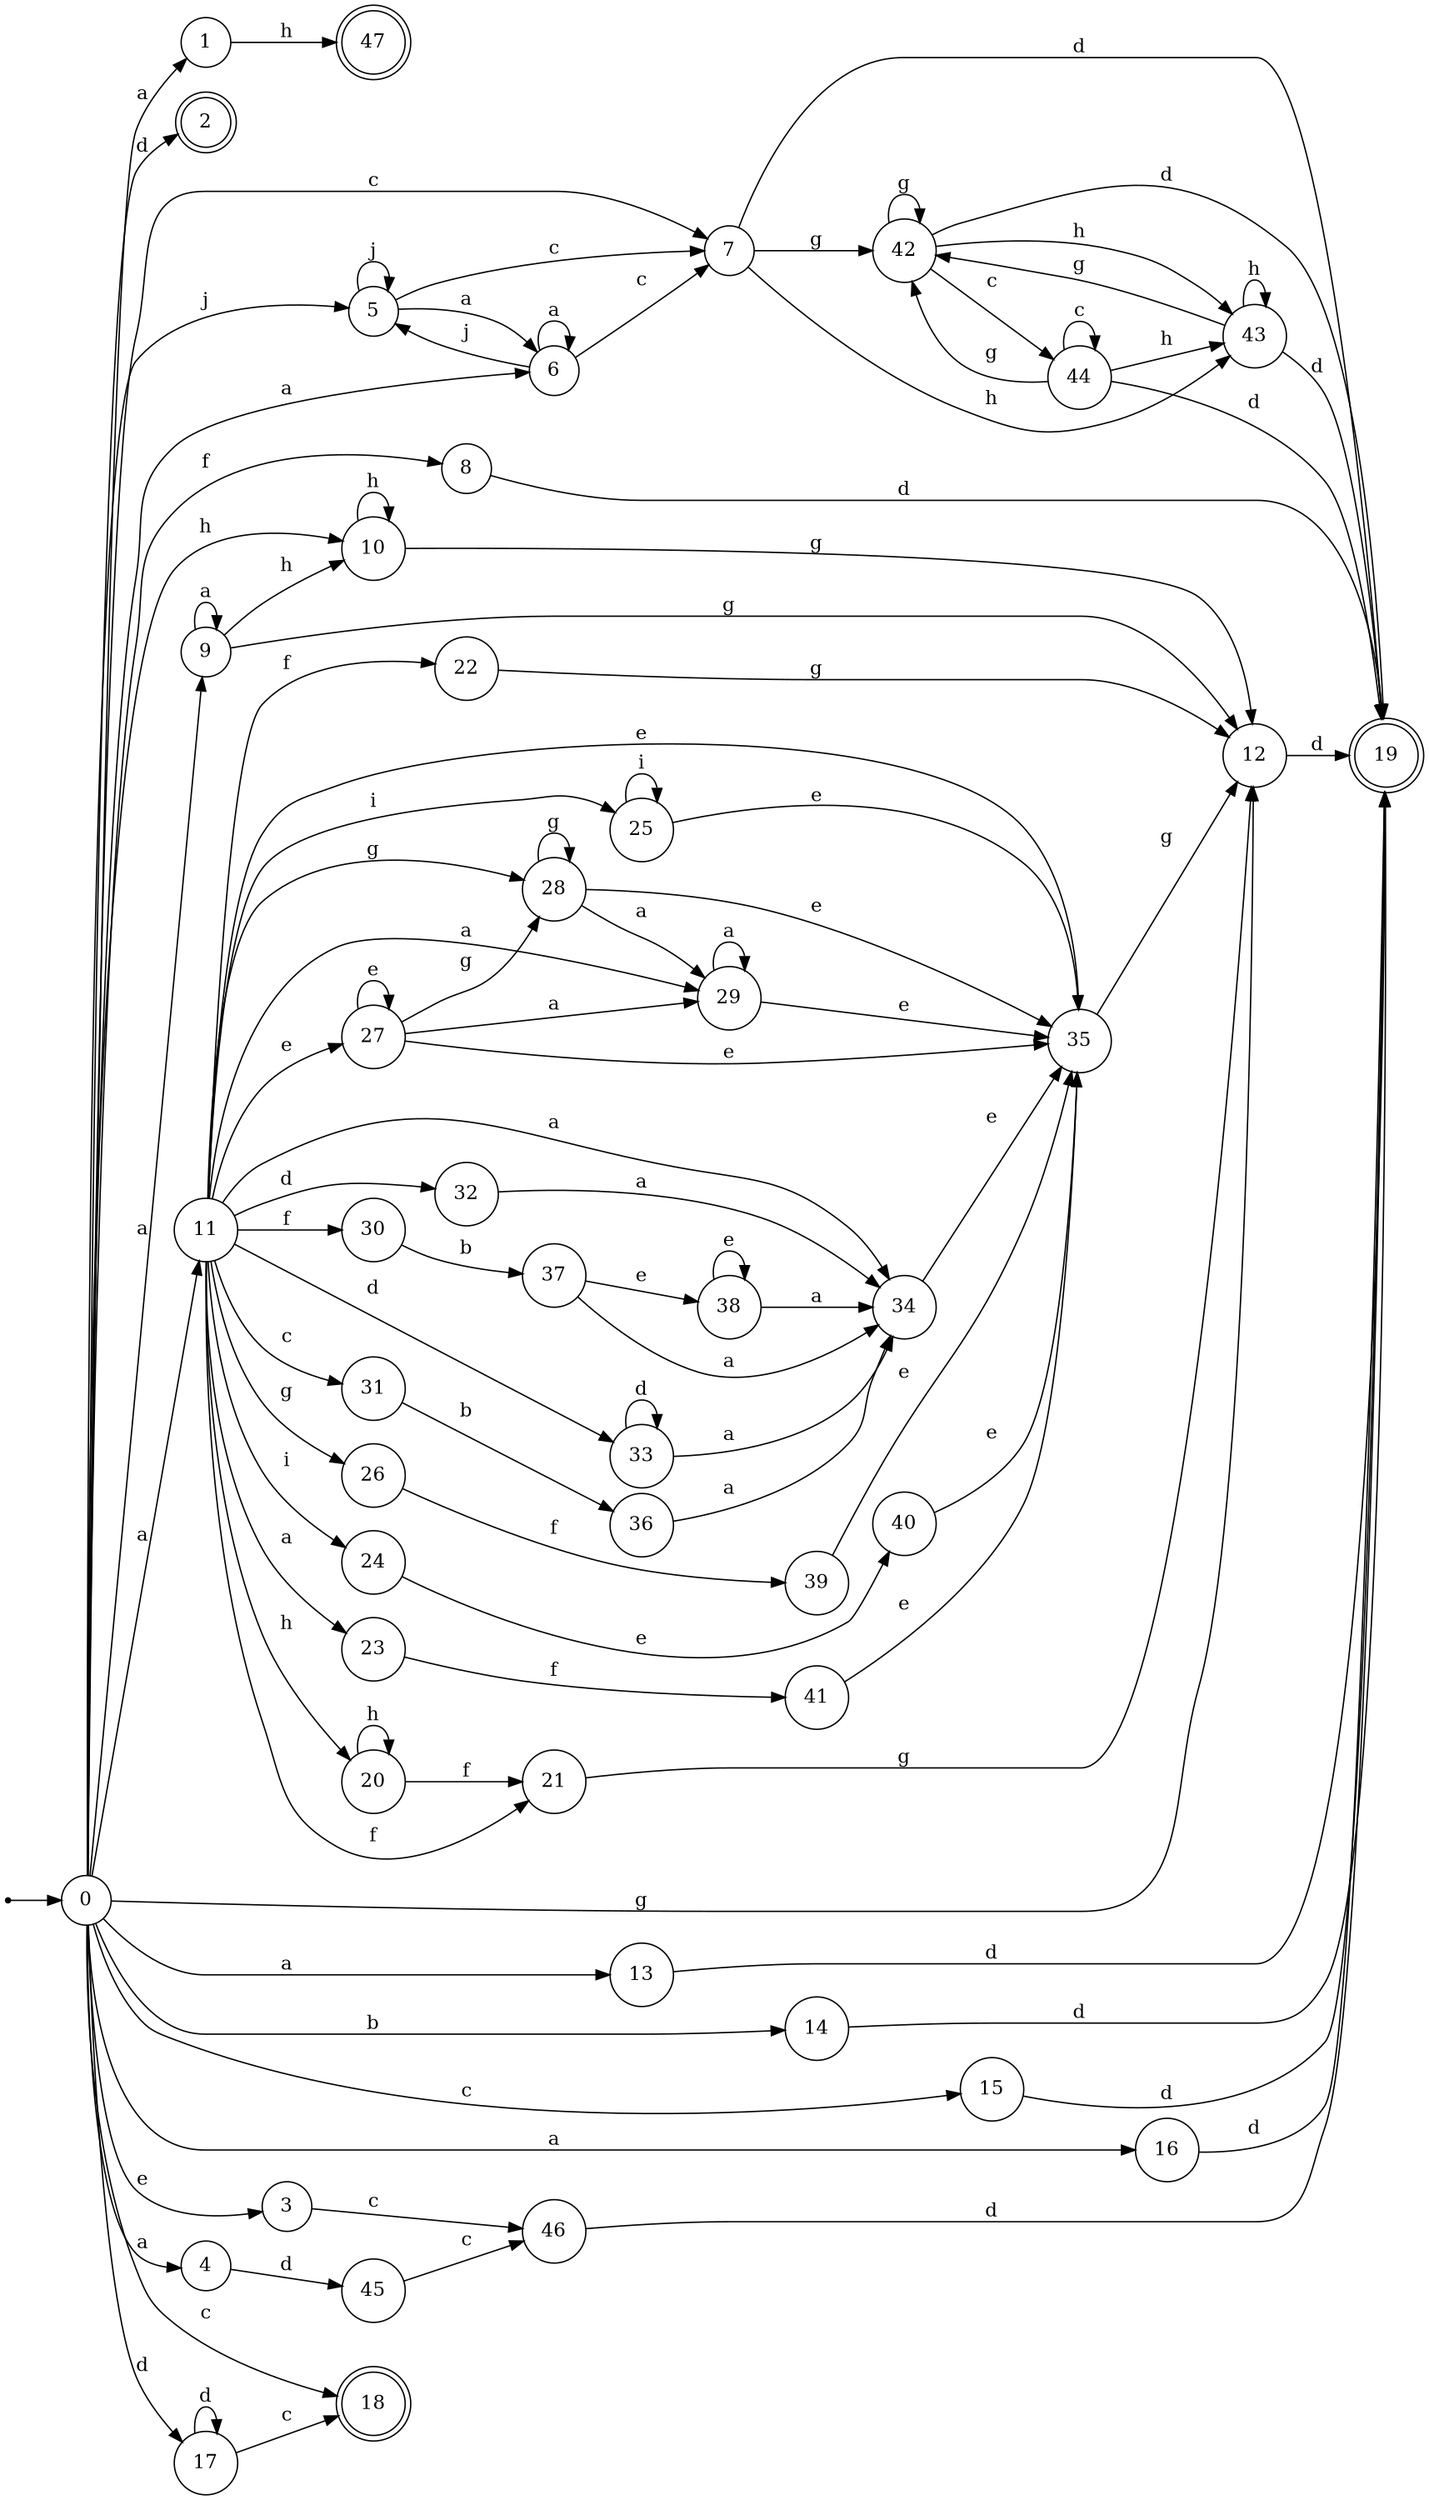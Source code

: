 digraph finite_state_machine {
rankdir=LR;
size="20,20";
node [shape = point]; "dummy0"
node [shape = circle]; "0";
"dummy0" -> "0";
node [shape = circle]; "1";
node [shape = doublecircle]; "2";node [shape = circle]; "3";
node [shape = circle]; "4";
node [shape = circle]; "5";
node [shape = circle]; "6";
node [shape = circle]; "7";
node [shape = circle]; "8";
node [shape = circle]; "9";
node [shape = circle]; "10";
node [shape = circle]; "11";
node [shape = circle]; "12";
node [shape = circle]; "13";
node [shape = circle]; "14";
node [shape = circle]; "15";
node [shape = circle]; "16";
node [shape = circle]; "17";
node [shape = doublecircle]; "18";node [shape = doublecircle]; "19";node [shape = circle]; "20";
node [shape = circle]; "21";
node [shape = circle]; "22";
node [shape = circle]; "23";
node [shape = circle]; "24";
node [shape = circle]; "25";
node [shape = circle]; "26";
node [shape = circle]; "27";
node [shape = circle]; "28";
node [shape = circle]; "29";
node [shape = circle]; "30";
node [shape = circle]; "31";
node [shape = circle]; "32";
node [shape = circle]; "33";
node [shape = circle]; "34";
node [shape = circle]; "35";
node [shape = circle]; "36";
node [shape = circle]; "37";
node [shape = circle]; "38";
node [shape = circle]; "39";
node [shape = circle]; "40";
node [shape = circle]; "41";
node [shape = circle]; "42";
node [shape = circle]; "43";
node [shape = circle]; "44";
node [shape = circle]; "45";
node [shape = circle]; "46";
node [shape = doublecircle]; "47";"0" -> "16" [label = "a"];
 "0" -> "1" [label = "a"];
 "0" -> "4" [label = "a"];
 "0" -> "6" [label = "a"];
 "0" -> "9" [label = "a"];
 "0" -> "11" [label = "a"];
 "0" -> "13" [label = "a"];
 "0" -> "17" [label = "d"];
 "0" -> "2" [label = "d"];
 "0" -> "3" [label = "e"];
 "0" -> "5" [label = "j"];
 "0" -> "18" [label = "c"];
 "0" -> "15" [label = "c"];
 "0" -> "7" [label = "c"];
 "0" -> "8" [label = "f"];
 "0" -> "10" [label = "h"];
 "0" -> "12" [label = "g"];
 "0" -> "14" [label = "b"];
 "17" -> "17" [label = "d"];
 "17" -> "18" [label = "c"];
 "16" -> "19" [label = "d"];
 "15" -> "19" [label = "d"];
 "14" -> "19" [label = "d"];
 "13" -> "19" [label = "d"];
 "12" -> "19" [label = "d"];
 "11" -> "20" [label = "h"];
 "11" -> "21" [label = "f"];
 "11" -> "22" [label = "f"];
 "11" -> "30" [label = "f"];
 "11" -> "34" [label = "a"];
 "11" -> "29" [label = "a"];
 "11" -> "23" [label = "a"];
 "11" -> "24" [label = "i"];
 "11" -> "25" [label = "i"];
 "11" -> "26" [label = "g"];
 "11" -> "28" [label = "g"];
 "11" -> "35" [label = "e"];
 "11" -> "27" [label = "e"];
 "11" -> "31" [label = "c"];
 "11" -> "32" [label = "d"];
 "11" -> "33" [label = "d"];
 "35" -> "12" [label = "g"];
 "34" -> "35" [label = "e"];
 "33" -> "33" [label = "d"];
 "33" -> "34" [label = "a"];
 "32" -> "34" [label = "a"];
 "31" -> "36" [label = "b"];
 "36" -> "34" [label = "a"];
 "30" -> "37" [label = "b"];
 "37" -> "38" [label = "e"];
 "37" -> "34" [label = "a"];
 "38" -> "38" [label = "e"];
 "38" -> "34" [label = "a"];
 "29" -> "29" [label = "a"];
 "29" -> "35" [label = "e"];
 "28" -> "28" [label = "g"];
 "28" -> "29" [label = "a"];
 "28" -> "35" [label = "e"];
 "27" -> "35" [label = "e"];
 "27" -> "27" [label = "e"];
 "27" -> "28" [label = "g"];
 "27" -> "29" [label = "a"];
 "26" -> "39" [label = "f"];
 "39" -> "35" [label = "e"];
 "25" -> "25" [label = "i"];
 "25" -> "35" [label = "e"];
 "24" -> "40" [label = "e"];
 "40" -> "35" [label = "e"];
 "23" -> "41" [label = "f"];
 "41" -> "35" [label = "e"];
 "22" -> "12" [label = "g"];
 "21" -> "12" [label = "g"];
 "20" -> "20" [label = "h"];
 "20" -> "21" [label = "f"];
 "10" -> "10" [label = "h"];
 "10" -> "12" [label = "g"];
 "9" -> "9" [label = "a"];
 "9" -> "10" [label = "h"];
 "9" -> "12" [label = "g"];
 "8" -> "19" [label = "d"];
 "7" -> "42" [label = "g"];
 "7" -> "43" [label = "h"];
 "7" -> "19" [label = "d"];
 "43" -> "43" [label = "h"];
 "43" -> "42" [label = "g"];
 "43" -> "19" [label = "d"];
 "42" -> "42" [label = "g"];
 "42" -> "44" [label = "c"];
 "42" -> "43" [label = "h"];
 "42" -> "19" [label = "d"];
 "44" -> "44" [label = "c"];
 "44" -> "42" [label = "g"];
 "44" -> "43" [label = "h"];
 "44" -> "19" [label = "d"];
 "6" -> "6" [label = "a"];
 "6" -> "5" [label = "j"];
 "6" -> "7" [label = "c"];
 "5" -> "5" [label = "j"];
 "5" -> "6" [label = "a"];
 "5" -> "7" [label = "c"];
 "4" -> "45" [label = "d"];
 "45" -> "46" [label = "c"];
 "46" -> "19" [label = "d"];
 "3" -> "46" [label = "c"];
 "1" -> "47" [label = "h"];
 }
